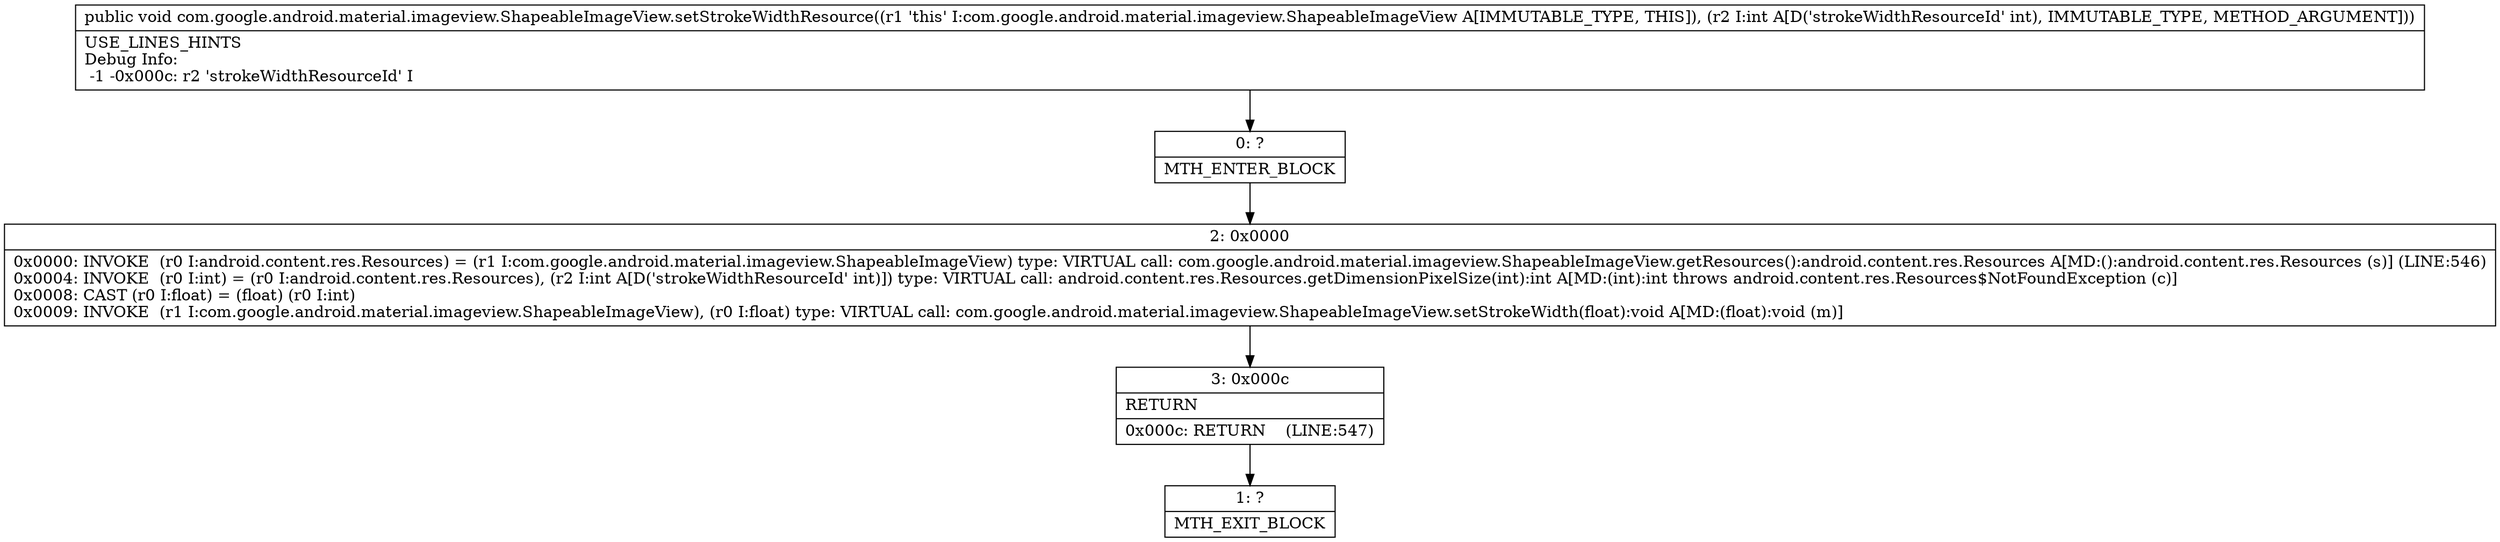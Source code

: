 digraph "CFG forcom.google.android.material.imageview.ShapeableImageView.setStrokeWidthResource(I)V" {
Node_0 [shape=record,label="{0\:\ ?|MTH_ENTER_BLOCK\l}"];
Node_2 [shape=record,label="{2\:\ 0x0000|0x0000: INVOKE  (r0 I:android.content.res.Resources) = (r1 I:com.google.android.material.imageview.ShapeableImageView) type: VIRTUAL call: com.google.android.material.imageview.ShapeableImageView.getResources():android.content.res.Resources A[MD:():android.content.res.Resources (s)] (LINE:546)\l0x0004: INVOKE  (r0 I:int) = (r0 I:android.content.res.Resources), (r2 I:int A[D('strokeWidthResourceId' int)]) type: VIRTUAL call: android.content.res.Resources.getDimensionPixelSize(int):int A[MD:(int):int throws android.content.res.Resources$NotFoundException (c)]\l0x0008: CAST (r0 I:float) = (float) (r0 I:int) \l0x0009: INVOKE  (r1 I:com.google.android.material.imageview.ShapeableImageView), (r0 I:float) type: VIRTUAL call: com.google.android.material.imageview.ShapeableImageView.setStrokeWidth(float):void A[MD:(float):void (m)]\l}"];
Node_3 [shape=record,label="{3\:\ 0x000c|RETURN\l|0x000c: RETURN    (LINE:547)\l}"];
Node_1 [shape=record,label="{1\:\ ?|MTH_EXIT_BLOCK\l}"];
MethodNode[shape=record,label="{public void com.google.android.material.imageview.ShapeableImageView.setStrokeWidthResource((r1 'this' I:com.google.android.material.imageview.ShapeableImageView A[IMMUTABLE_TYPE, THIS]), (r2 I:int A[D('strokeWidthResourceId' int), IMMUTABLE_TYPE, METHOD_ARGUMENT]))  | USE_LINES_HINTS\lDebug Info:\l  \-1 \-0x000c: r2 'strokeWidthResourceId' I\l}"];
MethodNode -> Node_0;Node_0 -> Node_2;
Node_2 -> Node_3;
Node_3 -> Node_1;
}

